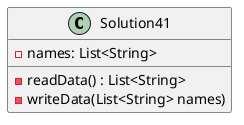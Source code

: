 @startuml

class Solution41{
'attributes
    - names: List<String>

'methods
    -readData() : List<String>
    -writeData(List<String> names)
}

@enduml